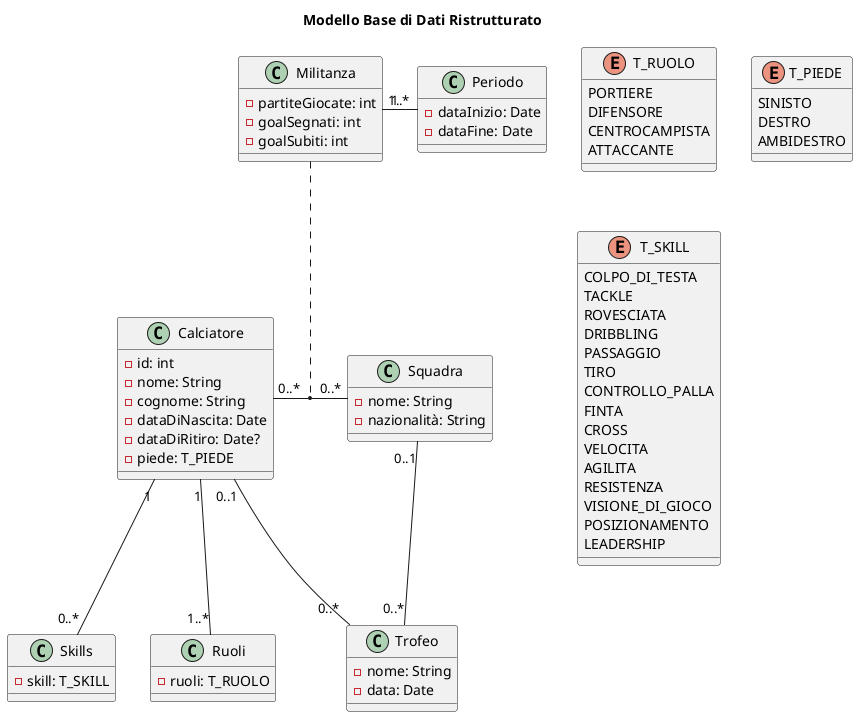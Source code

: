 @startuml
title Modello Base di Dati Ristrutturato

enum T_RUOLO {
  PORTIERE
  DIFENSORE
  CENTROCAMPISTA
  ATTACCANTE
}

enum T_PIEDE {
  SINISTO
  DESTRO
  AMBIDESTRO
}

enum T_SKILL {
  COLPO_DI_TESTA
  TACKLE
  ROVESCIATA
  DRIBBLING
  PASSAGGIO
  TIRO
  CONTROLLO_PALLA
  FINTA
  CROSS
  VELOCITA
  AGILITA
  RESISTENZA
  VISIONE_DI_GIOCO
  POSIZIONAMENTO
  LEADERSHIP
}

class Calciatore {
  - id: int
  - nome: String
  - cognome: String
  - dataDiNascita: Date
  - dataDiRitiro: Date?
  - piede: T_PIEDE
}

class Skills {
  - skill: T_SKILL
}

class Ruoli {
  - ruoli: T_RUOLO
}

class Squadra {
  - nome: String
  - nazionalità: String
}

class Militanza {
  - partiteGiocate: int
  - goalSegnati: int
  - goalSubiti: int
}

class Periodo {
  - dataInizio: Date
  - dataFine: Date
}

class Trofeo {
  - nome: String
  - data: Date
}

Calciatore "0..*" -r- "0..*" Squadra
Militanza ..... (Squadra, Calciatore)
Militanza "1" -r- "1..*" Periodo
Squadra "0..1" -- "0..*" Trofeo
Calciatore "0..1" -- "0..*" Trofeo
Calciatore "1" -- "1..*" Ruoli
Calciatore "1" -- "0..*" Skills

@enduml